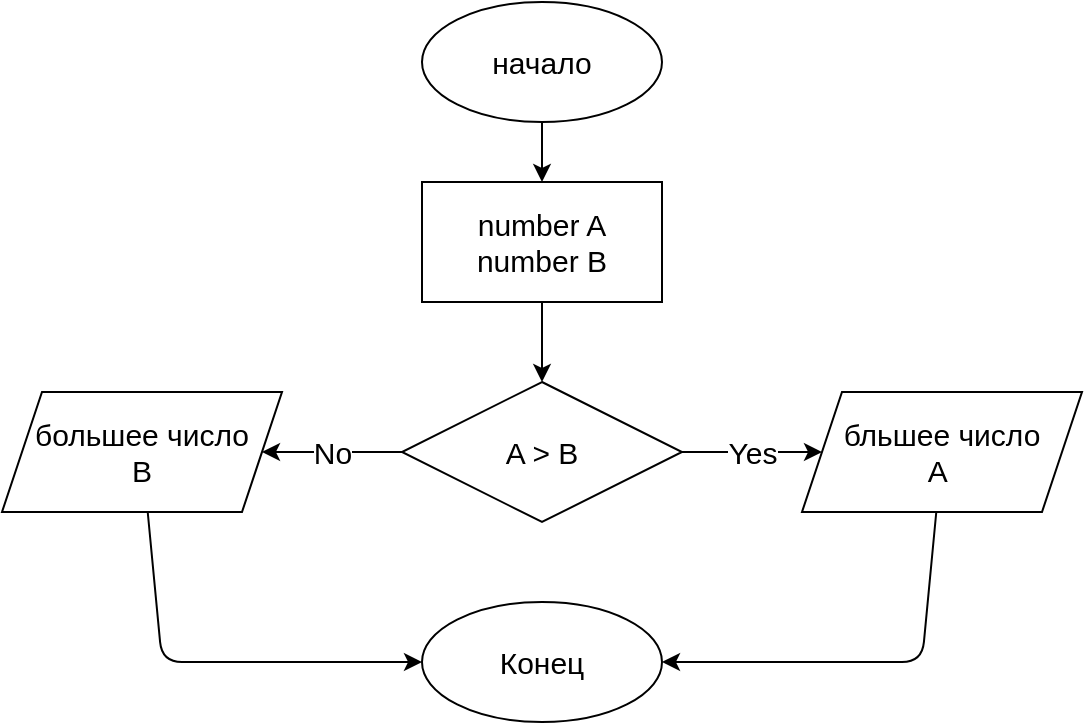 <mxfile>
    <diagram id="wZapY-7-_rXGXNK7uSr7" name="Страница 1">
        <mxGraphModel dx="650" dy="313" grid="1" gridSize="10" guides="1" tooltips="1" connect="1" arrows="1" fold="1" page="1" pageScale="1" pageWidth="827" pageHeight="1169" math="0" shadow="0">
            <root>
                <mxCell id="0"/>
                <mxCell id="1" parent="0"/>
                <mxCell id="4" value="" style="edgeStyle=none;html=1;fontSize=15;" edge="1" parent="1" source="2" target="3">
                    <mxGeometry relative="1" as="geometry"/>
                </mxCell>
                <mxCell id="2" value="&lt;font style=&quot;font-size: 15px&quot;&gt;начало&lt;/font&gt;" style="ellipse;whiteSpace=wrap;html=1;" vertex="1" parent="1">
                    <mxGeometry x="330" y="30" width="120" height="60" as="geometry"/>
                </mxCell>
                <mxCell id="6" value="" style="edgeStyle=none;html=1;fontSize=15;" edge="1" parent="1" source="3" target="5">
                    <mxGeometry relative="1" as="geometry"/>
                </mxCell>
                <mxCell id="3" value="number A&lt;br&gt;number B" style="rounded=0;whiteSpace=wrap;html=1;fontSize=15;" vertex="1" parent="1">
                    <mxGeometry x="330" y="120" width="120" height="60" as="geometry"/>
                </mxCell>
                <mxCell id="8" value="Yes" style="edgeStyle=none;html=1;fontSize=15;" edge="1" parent="1" source="5" target="7">
                    <mxGeometry relative="1" as="geometry"/>
                </mxCell>
                <mxCell id="10" value="No" style="edgeStyle=none;html=1;fontSize=15;" edge="1" parent="1" source="5" target="9">
                    <mxGeometry relative="1" as="geometry"/>
                </mxCell>
                <mxCell id="5" value="A &amp;gt; B" style="rhombus;whiteSpace=wrap;html=1;fontSize=15;rounded=0;" vertex="1" parent="1">
                    <mxGeometry x="320" y="220" width="140" height="70" as="geometry"/>
                </mxCell>
                <mxCell id="12" style="edgeStyle=none;html=1;fontSize=15;" edge="1" parent="1" source="7" target="11">
                    <mxGeometry relative="1" as="geometry">
                        <Array as="points">
                            <mxPoint x="580" y="360"/>
                        </Array>
                    </mxGeometry>
                </mxCell>
                <mxCell id="7" value="бльшее число &lt;br&gt;A&amp;nbsp;" style="shape=parallelogram;perimeter=parallelogramPerimeter;whiteSpace=wrap;html=1;fixedSize=1;fontSize=15;rounded=0;" vertex="1" parent="1">
                    <mxGeometry x="520" y="225" width="140" height="60" as="geometry"/>
                </mxCell>
                <mxCell id="13" style="edgeStyle=none;html=1;fontSize=15;" edge="1" parent="1" source="9" target="11">
                    <mxGeometry relative="1" as="geometry">
                        <Array as="points">
                            <mxPoint x="200" y="360"/>
                        </Array>
                    </mxGeometry>
                </mxCell>
                <mxCell id="9" value="большее число &lt;br&gt;B" style="shape=parallelogram;perimeter=parallelogramPerimeter;whiteSpace=wrap;html=1;fixedSize=1;fontSize=15;rounded=0;" vertex="1" parent="1">
                    <mxGeometry x="120" y="225" width="140" height="60" as="geometry"/>
                </mxCell>
                <mxCell id="11" value="Конец" style="ellipse;whiteSpace=wrap;html=1;fontSize=15;" vertex="1" parent="1">
                    <mxGeometry x="330" y="330" width="120" height="60" as="geometry"/>
                </mxCell>
            </root>
        </mxGraphModel>
    </diagram>
</mxfile>